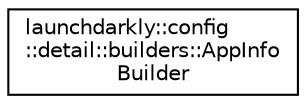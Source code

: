 digraph "Graphical Class Hierarchy"
{
 // LATEX_PDF_SIZE
  edge [fontname="Helvetica",fontsize="10",labelfontname="Helvetica",labelfontsize="10"];
  node [fontname="Helvetica",fontsize="10",shape=record];
  rankdir="LR";
  Node0 [label="launchdarkly::config\l::detail::builders::AppInfo\lBuilder",height=0.2,width=0.4,color="black", fillcolor="white", style="filled",URL="$classlaunchdarkly_1_1config_1_1detail_1_1builders_1_1AppInfoBuilder.html",tooltip=" "];
}
